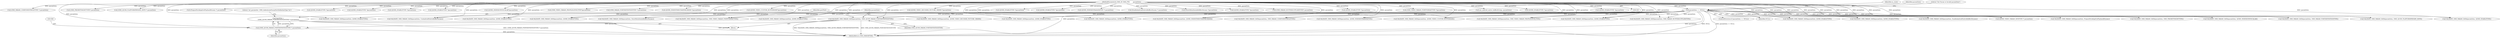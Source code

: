 digraph "0_Android_46e305be6e670a5a0041b0b4861122a0f1aabefa_2@pointer" {
"1001505" [label="(Call,*portFmt =\n (OMX_QCOM_PARAM_PORTDEFINITIONTYPE *) paramData)"];
"1001507" [label="(Call,(OMX_QCOM_PARAM_PORTDEFINITIONTYPE *) paramData)"];
"1001501" [label="(Call,VALIDATE_OMX_PARAM_DATA(paramData, OMX_QCOM_PARAM_PORTDEFINITIONTYPE))"];
"1000135" [label="(Call,paramData == NULL)"];
"1000111" [label="(MethodParameterIn,OMX_IN OMX_PTR        paramData)"];
"1002159" [label="(Call,VALIDATE_OMX_PARAM_DATA(paramData, QOMX_VIDEO_DECODER_PICTURE_ORDER))"];
"1002630" [label="(Call,VALIDATE_OMX_PARAM_DATA(paramData, QOMX_INDEXTIMESTAMPREORDER))"];
"1001336" [label="(Call,(OMX_VIDEO_PARAM_PORTFORMATTYPE *)paramData)"];
"1002999" [label="(Call,VALIDATE_OMX_PARAM_DATA(paramData, QOMX_VIDEO_CUSTOM_BUFFERSIZE))"];
"1002240" [label="(Call,VALIDATE_OMX_PARAM_DATA(paramData, QOMX_ENABLETYPE))"];
"1002345" [label="(Call,VALIDATE_OMX_PARAM_DATA(paramData, QOMX_ENABLETYPE))"];
"1001634" [label="(Call,(OMX_PARAM_COMPONENTROLETYPE *) paramData)"];
"1002619" [label="(Call,VALIDATE_OMX_PARAM_DATA(paramData, UseAndroidNativeBufferParams))"];
"1001502" [label="(Identifier,paramData)"];
"1001511" [label="(Literal,\"set_parameter: OMX_IndexQcomParamPortDefinitionType %u\")"];
"1002055" [label="(Call,(OMX_PRIORITYMGMTTYPE*) paramData)"];
"1002408" [label="(Call,(OMX_QCOM_PLATFORMPRIVATE_EXTN *) paramData)"];
"1002300" [label="(Call,VALIDATE_OMX_PARAM_DATA(paramData, QOMX_ENABLETYPE))"];
"1002926" [label="(Call,(PrepareForAdaptivePlaybackParams *) paramData)"];
"1002270" [label="(Call,VALIDATE_OMX_PARAM_DATA(paramData, QOMX_ENABLETYPE))"];
"1002309" [label="(Call,(QOMX_ENABLETYPE *)paramData)"];
"1002279" [label="(Call,(QOMX_ENABLETYPE *)paramData)"];
"1002324" [label="(Call,(QOMX_ENABLETYPE *)paramData)"];
"1002339" [label="(Call,(QOMX_ENABLETYPE *)paramData)"];
"1002709" [label="(Call,VALIDATE_OMX_PARAM_DATA(paramData, StoreMetaDataInBuffersParams))"];
"1002836" [label="(Call,(QOMX_INDEXDOWNSCALAR*)paramData)"];
"1001330" [label="(Call,VALIDATE_OMX_PARAM_DATA(paramData, OMX_VIDEO_PARAM_PORTFORMATTYPE))"];
"1002686" [label="(Call,(OMX_VIDEO_PARAM_PROFILELEVELTYPE*)paramData)"];
"1000183" [label="(Call,(OMX_PARAM_PORTDEFINITIONTYPE *) paramData)"];
"1002636" [label="(Call,(QOMX_INDEXTIMESTAMPREORDER *)paramData)"];
"1002360" [label="(Call,VALIDATE_OMX_PARAM_DATA(paramData, QOMX_ENABLETYPE))"];
"1003102" [label="(MethodReturn,OMX_ERRORTYPE)"];
"1003007" [label="(Call,(QOMX_VIDEO_CUSTOM_BUFFERSIZE*)paramData)"];
"1000134" [label="(ControlStructure,if (paramData == NULL))"];
"1000140" [label="(Literal,\"Get Param in Invalid paramData\")"];
"1002315" [label="(Call,VALIDATE_OMX_PARAM_DATA(paramData, QOMX_ENABLETYPE))"];
"1002375" [label="(Call,VALIDATE_OMX_PARAM_DATA(paramData, QOMX_ENABLETYPE))"];
"1001509" [label="(Identifier,paramData)"];
"1001628" [label="(Call,VALIDATE_OMX_PARAM_DATA(paramData, OMX_PARAM_COMPONENTROLETYPE))"];
"1002538" [label="(Call,VALIDATE_OMX_PARAM_DATA(paramData, QOMX_INDEXEXTRADATATYPE))"];
"1002680" [label="(Call,VALIDATE_OMX_PARAM_DATA(paramData, OMX_VIDEO_PARAM_PROFILELEVELTYPE))"];
"1001507" [label="(Call,(OMX_QCOM_PARAM_PORTDEFINITIONTYPE *) paramData)"];
"1001505" [label="(Call,*portFmt =\n (OMX_QCOM_PARAM_PORTDEFINITIONTYPE *) paramData)"];
"1002089" [label="(Call,VALIDATE_OMX_PARAM_DATA(paramData, OMX_PARAM_BUFFERSUPPLIERTYPE))"];
"1002330" [label="(Call,VALIDATE_OMX_PARAM_DATA(paramData, QOMX_ENABLETYPE))"];
"1002285" [label="(Call,VALIDATE_OMX_PARAM_DATA(paramData, QOMX_ENABLETYPE))"];
"1002585" [label="(Call,VALIDATE_OMX_PARAM_DATA(paramData, EnableAndroidNativeBuffersParams))"];
"1002165" [label="(Call,(QOMX_VIDEO_DECODER_PICTURE_ORDER *)paramData)"];
"1000135" [label="(Call,paramData == NULL)"];
"1001506" [label="(Identifier,portFmt)"];
"1002394" [label="(Call,(QOMX_VIDEO_PARAM_DIVXTYPE *) paramData)"];
"1002249" [label="(Call,(QOMX_ENABLETYPE *)paramData)"];
"1002354" [label="(Call,(QOMX_ENABLETYPE *)paramData)"];
"1002544" [label="(Call,(QOMX_INDEXEXTRADATATYPE *) paramData)"];
"1002591" [label="(Call,(EnableAndroidNativeBuffersParams *) paramData)"];
"1002715" [label="(Call,(StoreMetaDataInBuffersParams *)paramData)"];
"1002264" [label="(Call,(QOMX_ENABLETYPE *)paramData)"];
"1001500" [label="(Block,)"];
"1002095" [label="(Call,(OMX_PARAM_BUFFERSUPPLIERTYPE*) paramData)"];
"1002918" [label="(Call,VALIDATE_OMX_PARAM_DATA(paramData, PrepareForAdaptivePlaybackParams))"];
"1001501" [label="(Call,VALIDATE_OMX_PARAM_DATA(paramData, OMX_QCOM_PARAM_PORTDEFINITIONTYPE))"];
"1002384" [label="(Call,(QOMX_ENABLETYPE *)paramData)"];
"1002040" [label="(Call,VALIDATE_OMX_PARAM_DATA(paramData, OMX_PRIORITYMGMTTYPE))"];
"1002830" [label="(Call,VALIDATE_OMX_PARAM_DATA(paramData, QOMX_INDEXDOWNSCALAR))"];
"1001503" [label="(Identifier,OMX_QCOM_PARAM_PORTDEFINITIONTYPE)"];
"1000177" [label="(Call,VALIDATE_OMX_PARAM_DATA(paramData, OMX_PARAM_PORTDEFINITIONTYPE))"];
"1002400" [label="(Call,VALIDATE_OMX_PARAM_DATA(paramData, OMX_QCOM_PLATFORMPRIVATE_EXTN))"];
"1000111" [label="(MethodParameterIn,OMX_IN OMX_PTR        paramData)"];
"1002624" [label="(Call,use_android_native_buffer(hComp, paramData))"];
"1002369" [label="(Call,(QOMX_ENABLETYPE *)paramData)"];
"1000146" [label="(Identifier,m_state)"];
"1000137" [label="(Identifier,NULL)"];
"1002255" [label="(Call,VALIDATE_OMX_PARAM_DATA(paramData, QOMX_ENABLETYPE))"];
"1002294" [label="(Call,(QOMX_ENABLETYPE *)paramData)"];
"1000136" [label="(Identifier,paramData)"];
"1001505" -> "1001500"  [label="AST: "];
"1001505" -> "1001507"  [label="CFG: "];
"1001506" -> "1001505"  [label="AST: "];
"1001507" -> "1001505"  [label="AST: "];
"1001511" -> "1001505"  [label="CFG: "];
"1001505" -> "1003102"  [label="DDG: portFmt"];
"1001505" -> "1003102"  [label="DDG: (OMX_QCOM_PARAM_PORTDEFINITIONTYPE *) paramData"];
"1001507" -> "1001505"  [label="DDG: paramData"];
"1001507" -> "1001509"  [label="CFG: "];
"1001508" -> "1001507"  [label="AST: "];
"1001509" -> "1001507"  [label="AST: "];
"1001507" -> "1003102"  [label="DDG: paramData"];
"1001501" -> "1001507"  [label="DDG: paramData"];
"1000111" -> "1001507"  [label="DDG: paramData"];
"1001501" -> "1001500"  [label="AST: "];
"1001501" -> "1001503"  [label="CFG: "];
"1001502" -> "1001501"  [label="AST: "];
"1001503" -> "1001501"  [label="AST: "];
"1001506" -> "1001501"  [label="CFG: "];
"1001501" -> "1003102"  [label="DDG: VALIDATE_OMX_PARAM_DATA(paramData, OMX_QCOM_PARAM_PORTDEFINITIONTYPE)"];
"1001501" -> "1003102"  [label="DDG: OMX_QCOM_PARAM_PORTDEFINITIONTYPE"];
"1000135" -> "1001501"  [label="DDG: paramData"];
"1000111" -> "1001501"  [label="DDG: paramData"];
"1000135" -> "1000134"  [label="AST: "];
"1000135" -> "1000137"  [label="CFG: "];
"1000136" -> "1000135"  [label="AST: "];
"1000137" -> "1000135"  [label="AST: "];
"1000140" -> "1000135"  [label="CFG: "];
"1000146" -> "1000135"  [label="CFG: "];
"1000135" -> "1003102"  [label="DDG: paramData == NULL"];
"1000135" -> "1003102"  [label="DDG: paramData"];
"1000135" -> "1003102"  [label="DDG: NULL"];
"1000111" -> "1000135"  [label="DDG: paramData"];
"1000135" -> "1000177"  [label="DDG: paramData"];
"1000135" -> "1001330"  [label="DDG: paramData"];
"1000135" -> "1001628"  [label="DDG: paramData"];
"1000135" -> "1002040"  [label="DDG: paramData"];
"1000135" -> "1002089"  [label="DDG: paramData"];
"1000135" -> "1002159"  [label="DDG: paramData"];
"1000135" -> "1002240"  [label="DDG: paramData"];
"1000135" -> "1002255"  [label="DDG: paramData"];
"1000135" -> "1002270"  [label="DDG: paramData"];
"1000135" -> "1002285"  [label="DDG: paramData"];
"1000135" -> "1002300"  [label="DDG: paramData"];
"1000135" -> "1002315"  [label="DDG: paramData"];
"1000135" -> "1002330"  [label="DDG: paramData"];
"1000135" -> "1002345"  [label="DDG: paramData"];
"1000135" -> "1002360"  [label="DDG: paramData"];
"1000135" -> "1002375"  [label="DDG: paramData"];
"1000135" -> "1002394"  [label="DDG: paramData"];
"1000135" -> "1002400"  [label="DDG: paramData"];
"1000135" -> "1002538"  [label="DDG: paramData"];
"1000135" -> "1002585"  [label="DDG: paramData"];
"1000135" -> "1002619"  [label="DDG: paramData"];
"1000135" -> "1002630"  [label="DDG: paramData"];
"1000135" -> "1002680"  [label="DDG: paramData"];
"1000135" -> "1002709"  [label="DDG: paramData"];
"1000135" -> "1002830"  [label="DDG: paramData"];
"1000135" -> "1002918"  [label="DDG: paramData"];
"1000135" -> "1002999"  [label="DDG: paramData"];
"1000111" -> "1000108"  [label="AST: "];
"1000111" -> "1003102"  [label="DDG: paramData"];
"1000111" -> "1000177"  [label="DDG: paramData"];
"1000111" -> "1000183"  [label="DDG: paramData"];
"1000111" -> "1001330"  [label="DDG: paramData"];
"1000111" -> "1001336"  [label="DDG: paramData"];
"1000111" -> "1001628"  [label="DDG: paramData"];
"1000111" -> "1001634"  [label="DDG: paramData"];
"1000111" -> "1002040"  [label="DDG: paramData"];
"1000111" -> "1002055"  [label="DDG: paramData"];
"1000111" -> "1002089"  [label="DDG: paramData"];
"1000111" -> "1002095"  [label="DDG: paramData"];
"1000111" -> "1002159"  [label="DDG: paramData"];
"1000111" -> "1002165"  [label="DDG: paramData"];
"1000111" -> "1002240"  [label="DDG: paramData"];
"1000111" -> "1002249"  [label="DDG: paramData"];
"1000111" -> "1002255"  [label="DDG: paramData"];
"1000111" -> "1002264"  [label="DDG: paramData"];
"1000111" -> "1002270"  [label="DDG: paramData"];
"1000111" -> "1002279"  [label="DDG: paramData"];
"1000111" -> "1002285"  [label="DDG: paramData"];
"1000111" -> "1002294"  [label="DDG: paramData"];
"1000111" -> "1002300"  [label="DDG: paramData"];
"1000111" -> "1002309"  [label="DDG: paramData"];
"1000111" -> "1002315"  [label="DDG: paramData"];
"1000111" -> "1002324"  [label="DDG: paramData"];
"1000111" -> "1002330"  [label="DDG: paramData"];
"1000111" -> "1002339"  [label="DDG: paramData"];
"1000111" -> "1002345"  [label="DDG: paramData"];
"1000111" -> "1002354"  [label="DDG: paramData"];
"1000111" -> "1002360"  [label="DDG: paramData"];
"1000111" -> "1002369"  [label="DDG: paramData"];
"1000111" -> "1002375"  [label="DDG: paramData"];
"1000111" -> "1002384"  [label="DDG: paramData"];
"1000111" -> "1002394"  [label="DDG: paramData"];
"1000111" -> "1002400"  [label="DDG: paramData"];
"1000111" -> "1002408"  [label="DDG: paramData"];
"1000111" -> "1002538"  [label="DDG: paramData"];
"1000111" -> "1002544"  [label="DDG: paramData"];
"1000111" -> "1002585"  [label="DDG: paramData"];
"1000111" -> "1002591"  [label="DDG: paramData"];
"1000111" -> "1002619"  [label="DDG: paramData"];
"1000111" -> "1002624"  [label="DDG: paramData"];
"1000111" -> "1002630"  [label="DDG: paramData"];
"1000111" -> "1002636"  [label="DDG: paramData"];
"1000111" -> "1002680"  [label="DDG: paramData"];
"1000111" -> "1002686"  [label="DDG: paramData"];
"1000111" -> "1002709"  [label="DDG: paramData"];
"1000111" -> "1002715"  [label="DDG: paramData"];
"1000111" -> "1002830"  [label="DDG: paramData"];
"1000111" -> "1002836"  [label="DDG: paramData"];
"1000111" -> "1002918"  [label="DDG: paramData"];
"1000111" -> "1002926"  [label="DDG: paramData"];
"1000111" -> "1002999"  [label="DDG: paramData"];
"1000111" -> "1003007"  [label="DDG: paramData"];
}
